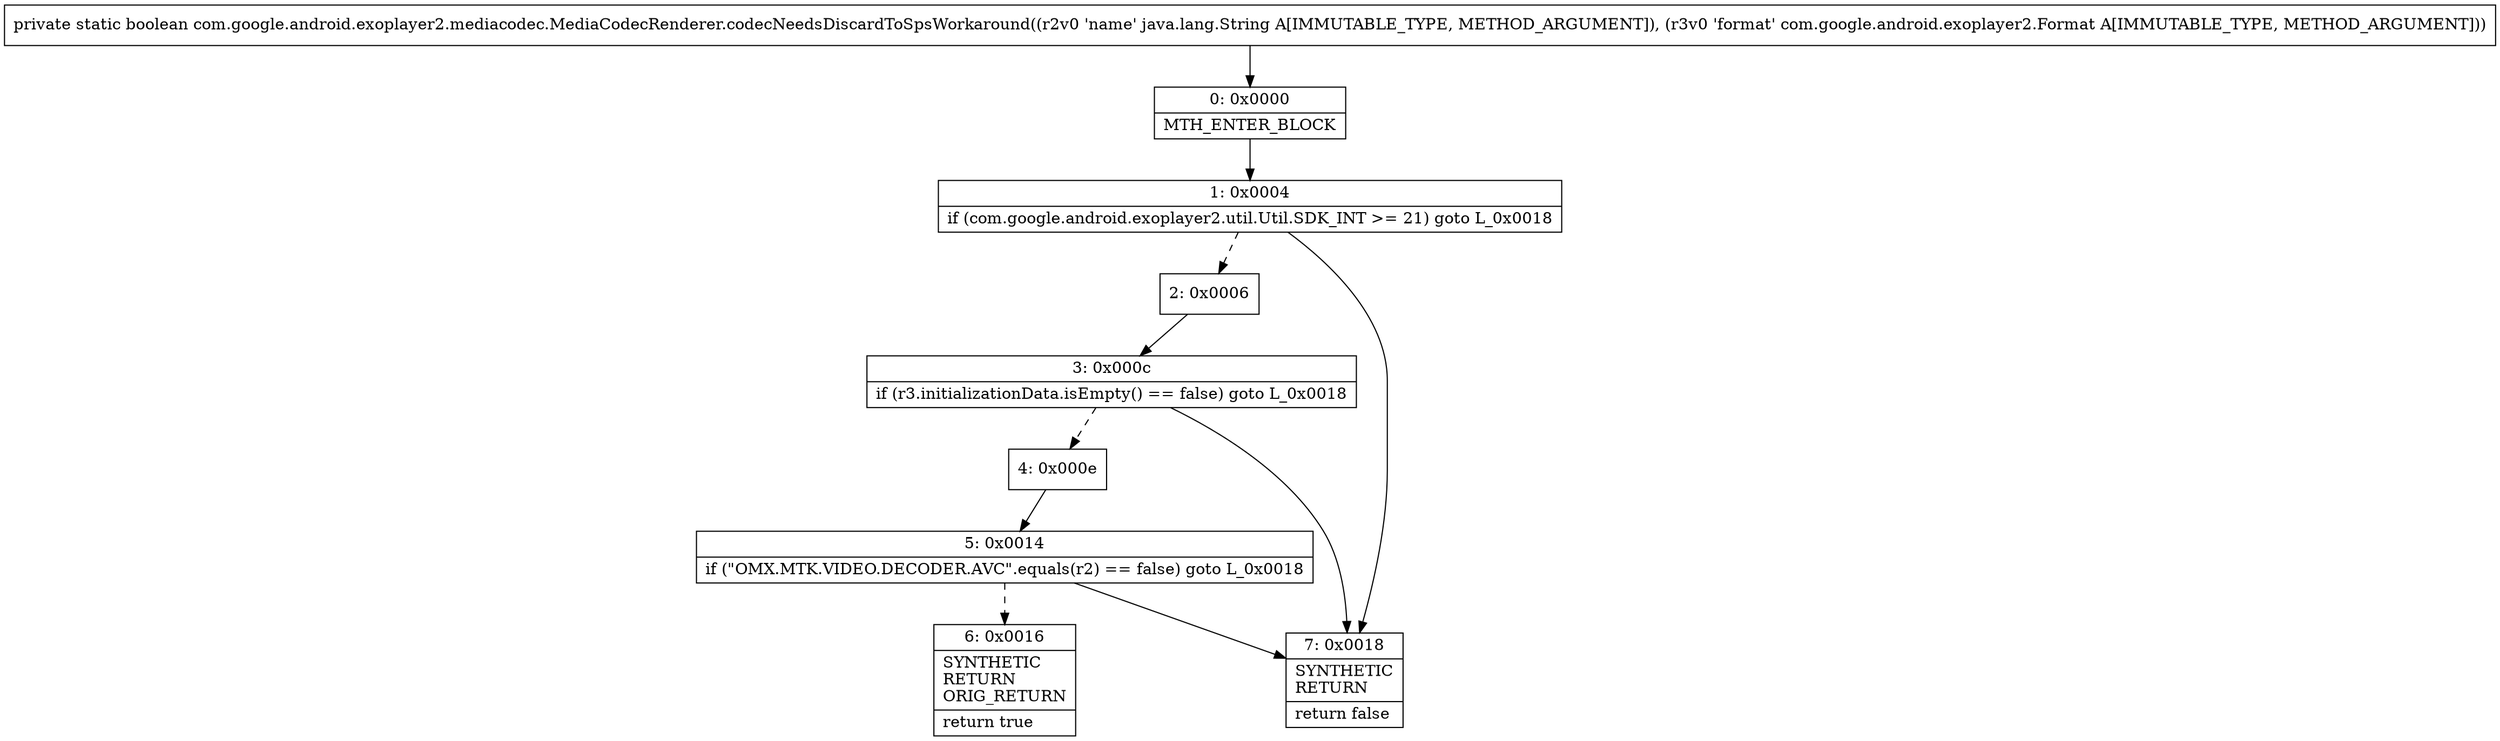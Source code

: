 digraph "CFG forcom.google.android.exoplayer2.mediacodec.MediaCodecRenderer.codecNeedsDiscardToSpsWorkaround(Ljava\/lang\/String;Lcom\/google\/android\/exoplayer2\/Format;)Z" {
Node_0 [shape=record,label="{0\:\ 0x0000|MTH_ENTER_BLOCK\l}"];
Node_1 [shape=record,label="{1\:\ 0x0004|if (com.google.android.exoplayer2.util.Util.SDK_INT \>= 21) goto L_0x0018\l}"];
Node_2 [shape=record,label="{2\:\ 0x0006}"];
Node_3 [shape=record,label="{3\:\ 0x000c|if (r3.initializationData.isEmpty() == false) goto L_0x0018\l}"];
Node_4 [shape=record,label="{4\:\ 0x000e}"];
Node_5 [shape=record,label="{5\:\ 0x0014|if (\"OMX.MTK.VIDEO.DECODER.AVC\".equals(r2) == false) goto L_0x0018\l}"];
Node_6 [shape=record,label="{6\:\ 0x0016|SYNTHETIC\lRETURN\lORIG_RETURN\l|return true\l}"];
Node_7 [shape=record,label="{7\:\ 0x0018|SYNTHETIC\lRETURN\l|return false\l}"];
MethodNode[shape=record,label="{private static boolean com.google.android.exoplayer2.mediacodec.MediaCodecRenderer.codecNeedsDiscardToSpsWorkaround((r2v0 'name' java.lang.String A[IMMUTABLE_TYPE, METHOD_ARGUMENT]), (r3v0 'format' com.google.android.exoplayer2.Format A[IMMUTABLE_TYPE, METHOD_ARGUMENT])) }"];
MethodNode -> Node_0;
Node_0 -> Node_1;
Node_1 -> Node_2[style=dashed];
Node_1 -> Node_7;
Node_2 -> Node_3;
Node_3 -> Node_4[style=dashed];
Node_3 -> Node_7;
Node_4 -> Node_5;
Node_5 -> Node_6[style=dashed];
Node_5 -> Node_7;
}

